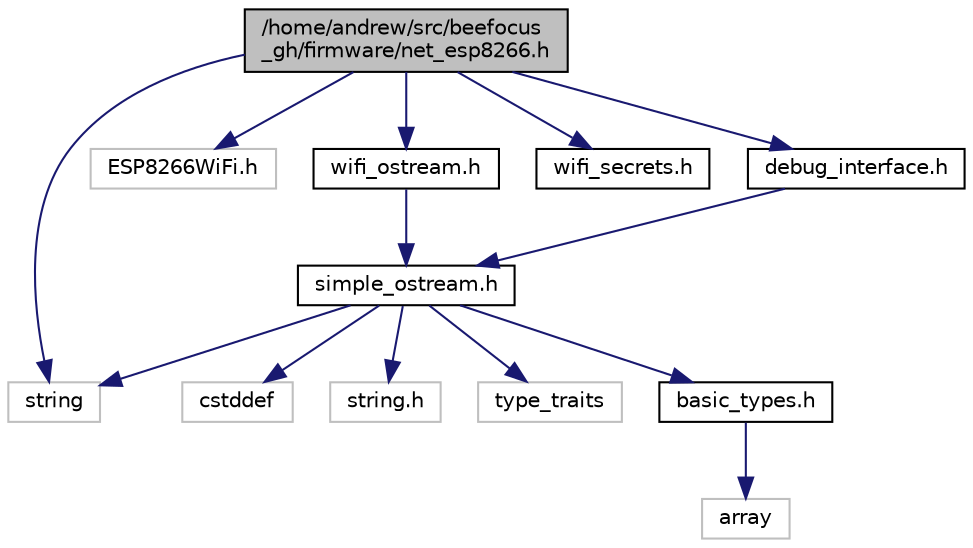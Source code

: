 digraph "/home/andrew/src/beefocus_gh/firmware/net_esp8266.h"
{
 // INTERACTIVE_SVG=YES
  edge [fontname="Helvetica",fontsize="10",labelfontname="Helvetica",labelfontsize="10"];
  node [fontname="Helvetica",fontsize="10",shape=record];
  Node0 [label="/home/andrew/src/beefocus\l_gh/firmware/net_esp8266.h",height=0.2,width=0.4,color="black", fillcolor="grey75", style="filled", fontcolor="black"];
  Node0 -> Node1 [color="midnightblue",fontsize="10",style="solid",fontname="Helvetica"];
  Node1 [label="string",height=0.2,width=0.4,color="grey75", fillcolor="white", style="filled"];
  Node0 -> Node2 [color="midnightblue",fontsize="10",style="solid",fontname="Helvetica"];
  Node2 [label="ESP8266WiFi.h",height=0.2,width=0.4,color="grey75", fillcolor="white", style="filled"];
  Node0 -> Node3 [color="midnightblue",fontsize="10",style="solid",fontname="Helvetica"];
  Node3 [label="wifi_ostream.h",height=0.2,width=0.4,color="black", fillcolor="white", style="filled",URL="$db/dad/wifi__ostream_8h.html"];
  Node3 -> Node4 [color="midnightblue",fontsize="10",style="solid",fontname="Helvetica"];
  Node4 [label="simple_ostream.h",height=0.2,width=0.4,color="black", fillcolor="white", style="filled",URL="$d5/dd5/simple__ostream_8h.html"];
  Node4 -> Node5 [color="midnightblue",fontsize="10",style="solid",fontname="Helvetica"];
  Node5 [label="cstddef",height=0.2,width=0.4,color="grey75", fillcolor="white", style="filled"];
  Node4 -> Node6 [color="midnightblue",fontsize="10",style="solid",fontname="Helvetica"];
  Node6 [label="string.h",height=0.2,width=0.4,color="grey75", fillcolor="white", style="filled"];
  Node4 -> Node1 [color="midnightblue",fontsize="10",style="solid",fontname="Helvetica"];
  Node4 -> Node7 [color="midnightblue",fontsize="10",style="solid",fontname="Helvetica"];
  Node7 [label="type_traits",height=0.2,width=0.4,color="grey75", fillcolor="white", style="filled"];
  Node4 -> Node8 [color="midnightblue",fontsize="10",style="solid",fontname="Helvetica"];
  Node8 [label="basic_types.h",height=0.2,width=0.4,color="black", fillcolor="white", style="filled",URL="$da/d1e/basic__types_8h.html"];
  Node8 -> Node9 [color="midnightblue",fontsize="10",style="solid",fontname="Helvetica"];
  Node9 [label="array",height=0.2,width=0.4,color="grey75", fillcolor="white", style="filled"];
  Node0 -> Node10 [color="midnightblue",fontsize="10",style="solid",fontname="Helvetica"];
  Node10 [label="wifi_secrets.h",height=0.2,width=0.4,color="black", fillcolor="white", style="filled",URL="$da/d30/wifi__secrets_8h.html"];
  Node0 -> Node11 [color="midnightblue",fontsize="10",style="solid",fontname="Helvetica"];
  Node11 [label="debug_interface.h",height=0.2,width=0.4,color="black", fillcolor="white", style="filled",URL="$d8/d29/debug__interface_8h.html"];
  Node11 -> Node4 [color="midnightblue",fontsize="10",style="solid",fontname="Helvetica"];
}
